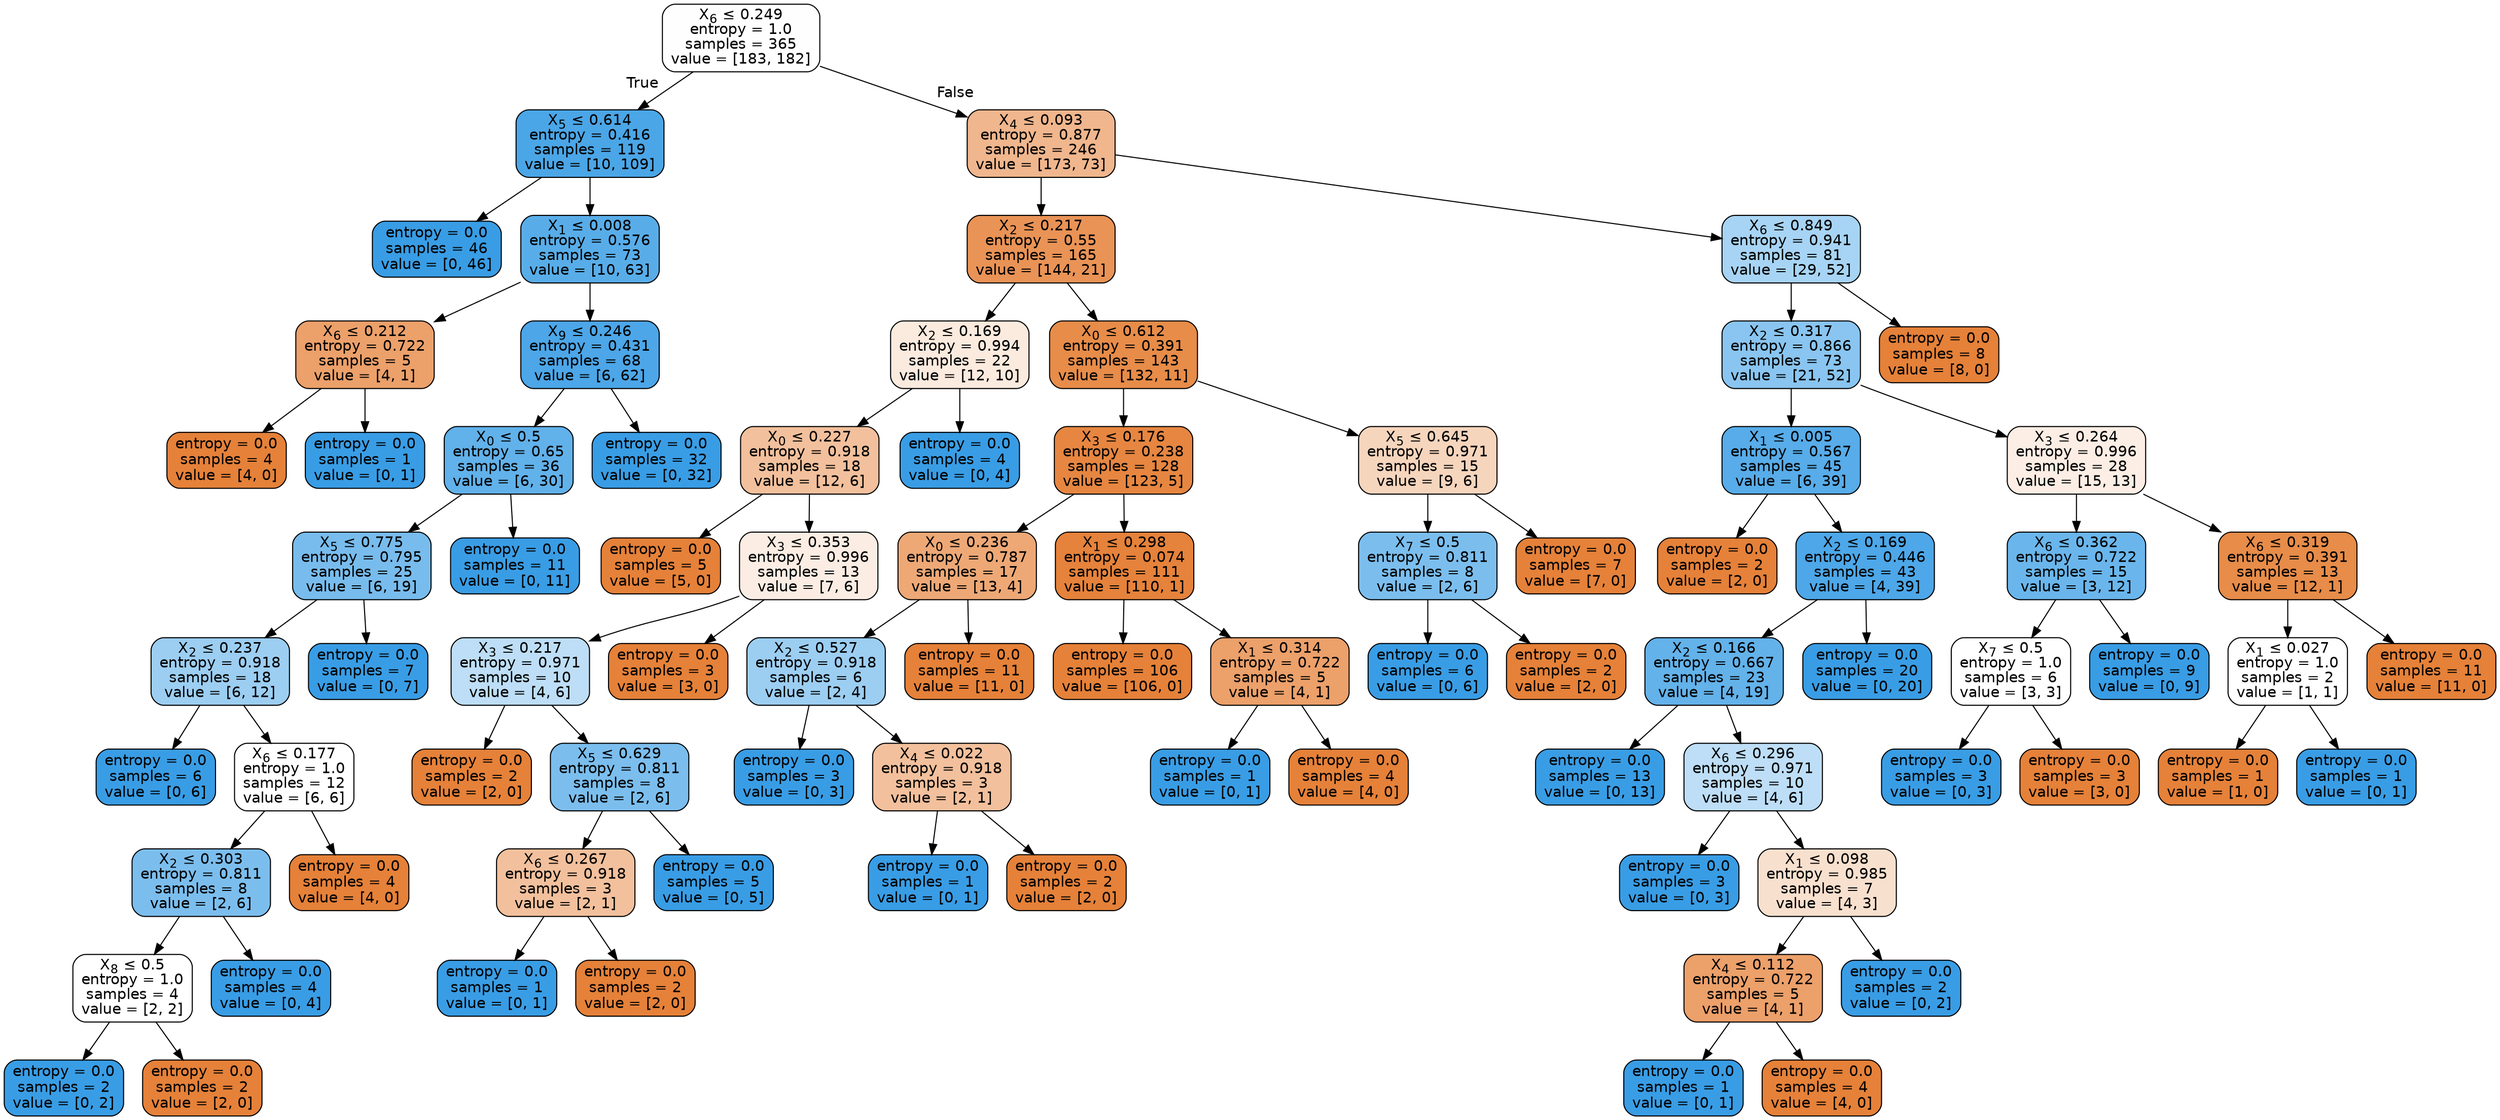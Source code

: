 digraph Tree {
node [shape=box, style="filled, rounded", color="black", fontname=helvetica] ;
edge [fontname=helvetica] ;
0 [label=<X<SUB>6</SUB> &le; 0.249<br/>entropy = 1.0<br/>samples = 365<br/>value = [183, 182]>, fillcolor="#fffefe"] ;
1 [label=<X<SUB>5</SUB> &le; 0.614<br/>entropy = 0.416<br/>samples = 119<br/>value = [10, 109]>, fillcolor="#4ba6e7"] ;
0 -> 1 [labeldistance=2.5, labelangle=45, headlabel="True"] ;
2 [label=<entropy = 0.0<br/>samples = 46<br/>value = [0, 46]>, fillcolor="#399de5"] ;
1 -> 2 ;
3 [label=<X<SUB>1</SUB> &le; 0.008<br/>entropy = 0.576<br/>samples = 73<br/>value = [10, 63]>, fillcolor="#58ade9"] ;
1 -> 3 ;
4 [label=<X<SUB>6</SUB> &le; 0.212<br/>entropy = 0.722<br/>samples = 5<br/>value = [4, 1]>, fillcolor="#eca06a"] ;
3 -> 4 ;
5 [label=<entropy = 0.0<br/>samples = 4<br/>value = [4, 0]>, fillcolor="#e58139"] ;
4 -> 5 ;
6 [label=<entropy = 0.0<br/>samples = 1<br/>value = [0, 1]>, fillcolor="#399de5"] ;
4 -> 6 ;
7 [label=<X<SUB>9</SUB> &le; 0.246<br/>entropy = 0.431<br/>samples = 68<br/>value = [6, 62]>, fillcolor="#4ca6e8"] ;
3 -> 7 ;
8 [label=<X<SUB>0</SUB> &le; 0.5<br/>entropy = 0.65<br/>samples = 36<br/>value = [6, 30]>, fillcolor="#61b1ea"] ;
7 -> 8 ;
9 [label=<X<SUB>5</SUB> &le; 0.775<br/>entropy = 0.795<br/>samples = 25<br/>value = [6, 19]>, fillcolor="#78bced"] ;
8 -> 9 ;
10 [label=<X<SUB>2</SUB> &le; 0.237<br/>entropy = 0.918<br/>samples = 18<br/>value = [6, 12]>, fillcolor="#9ccef2"] ;
9 -> 10 ;
11 [label=<entropy = 0.0<br/>samples = 6<br/>value = [0, 6]>, fillcolor="#399de5"] ;
10 -> 11 ;
12 [label=<X<SUB>6</SUB> &le; 0.177<br/>entropy = 1.0<br/>samples = 12<br/>value = [6, 6]>, fillcolor="#ffffff"] ;
10 -> 12 ;
13 [label=<X<SUB>2</SUB> &le; 0.303<br/>entropy = 0.811<br/>samples = 8<br/>value = [2, 6]>, fillcolor="#7bbeee"] ;
12 -> 13 ;
14 [label=<X<SUB>8</SUB> &le; 0.5<br/>entropy = 1.0<br/>samples = 4<br/>value = [2, 2]>, fillcolor="#ffffff"] ;
13 -> 14 ;
15 [label=<entropy = 0.0<br/>samples = 2<br/>value = [0, 2]>, fillcolor="#399de5"] ;
14 -> 15 ;
16 [label=<entropy = 0.0<br/>samples = 2<br/>value = [2, 0]>, fillcolor="#e58139"] ;
14 -> 16 ;
17 [label=<entropy = 0.0<br/>samples = 4<br/>value = [0, 4]>, fillcolor="#399de5"] ;
13 -> 17 ;
18 [label=<entropy = 0.0<br/>samples = 4<br/>value = [4, 0]>, fillcolor="#e58139"] ;
12 -> 18 ;
19 [label=<entropy = 0.0<br/>samples = 7<br/>value = [0, 7]>, fillcolor="#399de5"] ;
9 -> 19 ;
20 [label=<entropy = 0.0<br/>samples = 11<br/>value = [0, 11]>, fillcolor="#399de5"] ;
8 -> 20 ;
21 [label=<entropy = 0.0<br/>samples = 32<br/>value = [0, 32]>, fillcolor="#399de5"] ;
7 -> 21 ;
22 [label=<X<SUB>4</SUB> &le; 0.093<br/>entropy = 0.877<br/>samples = 246<br/>value = [173, 73]>, fillcolor="#f0b68d"] ;
0 -> 22 [labeldistance=2.5, labelangle=-45, headlabel="False"] ;
23 [label=<X<SUB>2</SUB> &le; 0.217<br/>entropy = 0.55<br/>samples = 165<br/>value = [144, 21]>, fillcolor="#e99356"] ;
22 -> 23 ;
24 [label=<X<SUB>2</SUB> &le; 0.169<br/>entropy = 0.994<br/>samples = 22<br/>value = [12, 10]>, fillcolor="#fbeade"] ;
23 -> 24 ;
25 [label=<X<SUB>0</SUB> &le; 0.227<br/>entropy = 0.918<br/>samples = 18<br/>value = [12, 6]>, fillcolor="#f2c09c"] ;
24 -> 25 ;
26 [label=<entropy = 0.0<br/>samples = 5<br/>value = [5, 0]>, fillcolor="#e58139"] ;
25 -> 26 ;
27 [label=<X<SUB>3</SUB> &le; 0.353<br/>entropy = 0.996<br/>samples = 13<br/>value = [7, 6]>, fillcolor="#fbede3"] ;
25 -> 27 ;
28 [label=<X<SUB>3</SUB> &le; 0.217<br/>entropy = 0.971<br/>samples = 10<br/>value = [4, 6]>, fillcolor="#bddef6"] ;
27 -> 28 ;
29 [label=<entropy = 0.0<br/>samples = 2<br/>value = [2, 0]>, fillcolor="#e58139"] ;
28 -> 29 ;
30 [label=<X<SUB>5</SUB> &le; 0.629<br/>entropy = 0.811<br/>samples = 8<br/>value = [2, 6]>, fillcolor="#7bbeee"] ;
28 -> 30 ;
31 [label=<X<SUB>6</SUB> &le; 0.267<br/>entropy = 0.918<br/>samples = 3<br/>value = [2, 1]>, fillcolor="#f2c09c"] ;
30 -> 31 ;
32 [label=<entropy = 0.0<br/>samples = 1<br/>value = [0, 1]>, fillcolor="#399de5"] ;
31 -> 32 ;
33 [label=<entropy = 0.0<br/>samples = 2<br/>value = [2, 0]>, fillcolor="#e58139"] ;
31 -> 33 ;
34 [label=<entropy = 0.0<br/>samples = 5<br/>value = [0, 5]>, fillcolor="#399de5"] ;
30 -> 34 ;
35 [label=<entropy = 0.0<br/>samples = 3<br/>value = [3, 0]>, fillcolor="#e58139"] ;
27 -> 35 ;
36 [label=<entropy = 0.0<br/>samples = 4<br/>value = [0, 4]>, fillcolor="#399de5"] ;
24 -> 36 ;
37 [label=<X<SUB>0</SUB> &le; 0.612<br/>entropy = 0.391<br/>samples = 143<br/>value = [132, 11]>, fillcolor="#e78c49"] ;
23 -> 37 ;
38 [label=<X<SUB>3</SUB> &le; 0.176<br/>entropy = 0.238<br/>samples = 128<br/>value = [123, 5]>, fillcolor="#e68641"] ;
37 -> 38 ;
39 [label=<X<SUB>0</SUB> &le; 0.236<br/>entropy = 0.787<br/>samples = 17<br/>value = [13, 4]>, fillcolor="#eda876"] ;
38 -> 39 ;
40 [label=<X<SUB>2</SUB> &le; 0.527<br/>entropy = 0.918<br/>samples = 6<br/>value = [2, 4]>, fillcolor="#9ccef2"] ;
39 -> 40 ;
41 [label=<entropy = 0.0<br/>samples = 3<br/>value = [0, 3]>, fillcolor="#399de5"] ;
40 -> 41 ;
42 [label=<X<SUB>4</SUB> &le; 0.022<br/>entropy = 0.918<br/>samples = 3<br/>value = [2, 1]>, fillcolor="#f2c09c"] ;
40 -> 42 ;
43 [label=<entropy = 0.0<br/>samples = 1<br/>value = [0, 1]>, fillcolor="#399de5"] ;
42 -> 43 ;
44 [label=<entropy = 0.0<br/>samples = 2<br/>value = [2, 0]>, fillcolor="#e58139"] ;
42 -> 44 ;
45 [label=<entropy = 0.0<br/>samples = 11<br/>value = [11, 0]>, fillcolor="#e58139"] ;
39 -> 45 ;
46 [label=<X<SUB>1</SUB> &le; 0.298<br/>entropy = 0.074<br/>samples = 111<br/>value = [110, 1]>, fillcolor="#e5823b"] ;
38 -> 46 ;
47 [label=<entropy = 0.0<br/>samples = 106<br/>value = [106, 0]>, fillcolor="#e58139"] ;
46 -> 47 ;
48 [label=<X<SUB>1</SUB> &le; 0.314<br/>entropy = 0.722<br/>samples = 5<br/>value = [4, 1]>, fillcolor="#eca06a"] ;
46 -> 48 ;
49 [label=<entropy = 0.0<br/>samples = 1<br/>value = [0, 1]>, fillcolor="#399de5"] ;
48 -> 49 ;
50 [label=<entropy = 0.0<br/>samples = 4<br/>value = [4, 0]>, fillcolor="#e58139"] ;
48 -> 50 ;
51 [label=<X<SUB>5</SUB> &le; 0.645<br/>entropy = 0.971<br/>samples = 15<br/>value = [9, 6]>, fillcolor="#f6d5bd"] ;
37 -> 51 ;
52 [label=<X<SUB>7</SUB> &le; 0.5<br/>entropy = 0.811<br/>samples = 8<br/>value = [2, 6]>, fillcolor="#7bbeee"] ;
51 -> 52 ;
53 [label=<entropy = 0.0<br/>samples = 6<br/>value = [0, 6]>, fillcolor="#399de5"] ;
52 -> 53 ;
54 [label=<entropy = 0.0<br/>samples = 2<br/>value = [2, 0]>, fillcolor="#e58139"] ;
52 -> 54 ;
55 [label=<entropy = 0.0<br/>samples = 7<br/>value = [7, 0]>, fillcolor="#e58139"] ;
51 -> 55 ;
56 [label=<X<SUB>6</SUB> &le; 0.849<br/>entropy = 0.941<br/>samples = 81<br/>value = [29, 52]>, fillcolor="#a7d4f4"] ;
22 -> 56 ;
57 [label=<X<SUB>2</SUB> &le; 0.317<br/>entropy = 0.866<br/>samples = 73<br/>value = [21, 52]>, fillcolor="#89c5f0"] ;
56 -> 57 ;
58 [label=<X<SUB>1</SUB> &le; 0.005<br/>entropy = 0.567<br/>samples = 45<br/>value = [6, 39]>, fillcolor="#57ace9"] ;
57 -> 58 ;
59 [label=<entropy = 0.0<br/>samples = 2<br/>value = [2, 0]>, fillcolor="#e58139"] ;
58 -> 59 ;
60 [label=<X<SUB>2</SUB> &le; 0.169<br/>entropy = 0.446<br/>samples = 43<br/>value = [4, 39]>, fillcolor="#4da7e8"] ;
58 -> 60 ;
61 [label=<X<SUB>2</SUB> &le; 0.166<br/>entropy = 0.667<br/>samples = 23<br/>value = [4, 19]>, fillcolor="#63b2ea"] ;
60 -> 61 ;
62 [label=<entropy = 0.0<br/>samples = 13<br/>value = [0, 13]>, fillcolor="#399de5"] ;
61 -> 62 ;
63 [label=<X<SUB>6</SUB> &le; 0.296<br/>entropy = 0.971<br/>samples = 10<br/>value = [4, 6]>, fillcolor="#bddef6"] ;
61 -> 63 ;
64 [label=<entropy = 0.0<br/>samples = 3<br/>value = [0, 3]>, fillcolor="#399de5"] ;
63 -> 64 ;
65 [label=<X<SUB>1</SUB> &le; 0.098<br/>entropy = 0.985<br/>samples = 7<br/>value = [4, 3]>, fillcolor="#f8e0ce"] ;
63 -> 65 ;
66 [label=<X<SUB>4</SUB> &le; 0.112<br/>entropy = 0.722<br/>samples = 5<br/>value = [4, 1]>, fillcolor="#eca06a"] ;
65 -> 66 ;
67 [label=<entropy = 0.0<br/>samples = 1<br/>value = [0, 1]>, fillcolor="#399de5"] ;
66 -> 67 ;
68 [label=<entropy = 0.0<br/>samples = 4<br/>value = [4, 0]>, fillcolor="#e58139"] ;
66 -> 68 ;
69 [label=<entropy = 0.0<br/>samples = 2<br/>value = [0, 2]>, fillcolor="#399de5"] ;
65 -> 69 ;
70 [label=<entropy = 0.0<br/>samples = 20<br/>value = [0, 20]>, fillcolor="#399de5"] ;
60 -> 70 ;
71 [label=<X<SUB>3</SUB> &le; 0.264<br/>entropy = 0.996<br/>samples = 28<br/>value = [15, 13]>, fillcolor="#fceee5"] ;
57 -> 71 ;
72 [label=<X<SUB>6</SUB> &le; 0.362<br/>entropy = 0.722<br/>samples = 15<br/>value = [3, 12]>, fillcolor="#6ab6ec"] ;
71 -> 72 ;
73 [label=<X<SUB>7</SUB> &le; 0.5<br/>entropy = 1.0<br/>samples = 6<br/>value = [3, 3]>, fillcolor="#ffffff"] ;
72 -> 73 ;
74 [label=<entropy = 0.0<br/>samples = 3<br/>value = [0, 3]>, fillcolor="#399de5"] ;
73 -> 74 ;
75 [label=<entropy = 0.0<br/>samples = 3<br/>value = [3, 0]>, fillcolor="#e58139"] ;
73 -> 75 ;
76 [label=<entropy = 0.0<br/>samples = 9<br/>value = [0, 9]>, fillcolor="#399de5"] ;
72 -> 76 ;
77 [label=<X<SUB>6</SUB> &le; 0.319<br/>entropy = 0.391<br/>samples = 13<br/>value = [12, 1]>, fillcolor="#e78c49"] ;
71 -> 77 ;
78 [label=<X<SUB>1</SUB> &le; 0.027<br/>entropy = 1.0<br/>samples = 2<br/>value = [1, 1]>, fillcolor="#ffffff"] ;
77 -> 78 ;
79 [label=<entropy = 0.0<br/>samples = 1<br/>value = [1, 0]>, fillcolor="#e58139"] ;
78 -> 79 ;
80 [label=<entropy = 0.0<br/>samples = 1<br/>value = [0, 1]>, fillcolor="#399de5"] ;
78 -> 80 ;
81 [label=<entropy = 0.0<br/>samples = 11<br/>value = [11, 0]>, fillcolor="#e58139"] ;
77 -> 81 ;
82 [label=<entropy = 0.0<br/>samples = 8<br/>value = [8, 0]>, fillcolor="#e58139"] ;
56 -> 82 ;
}